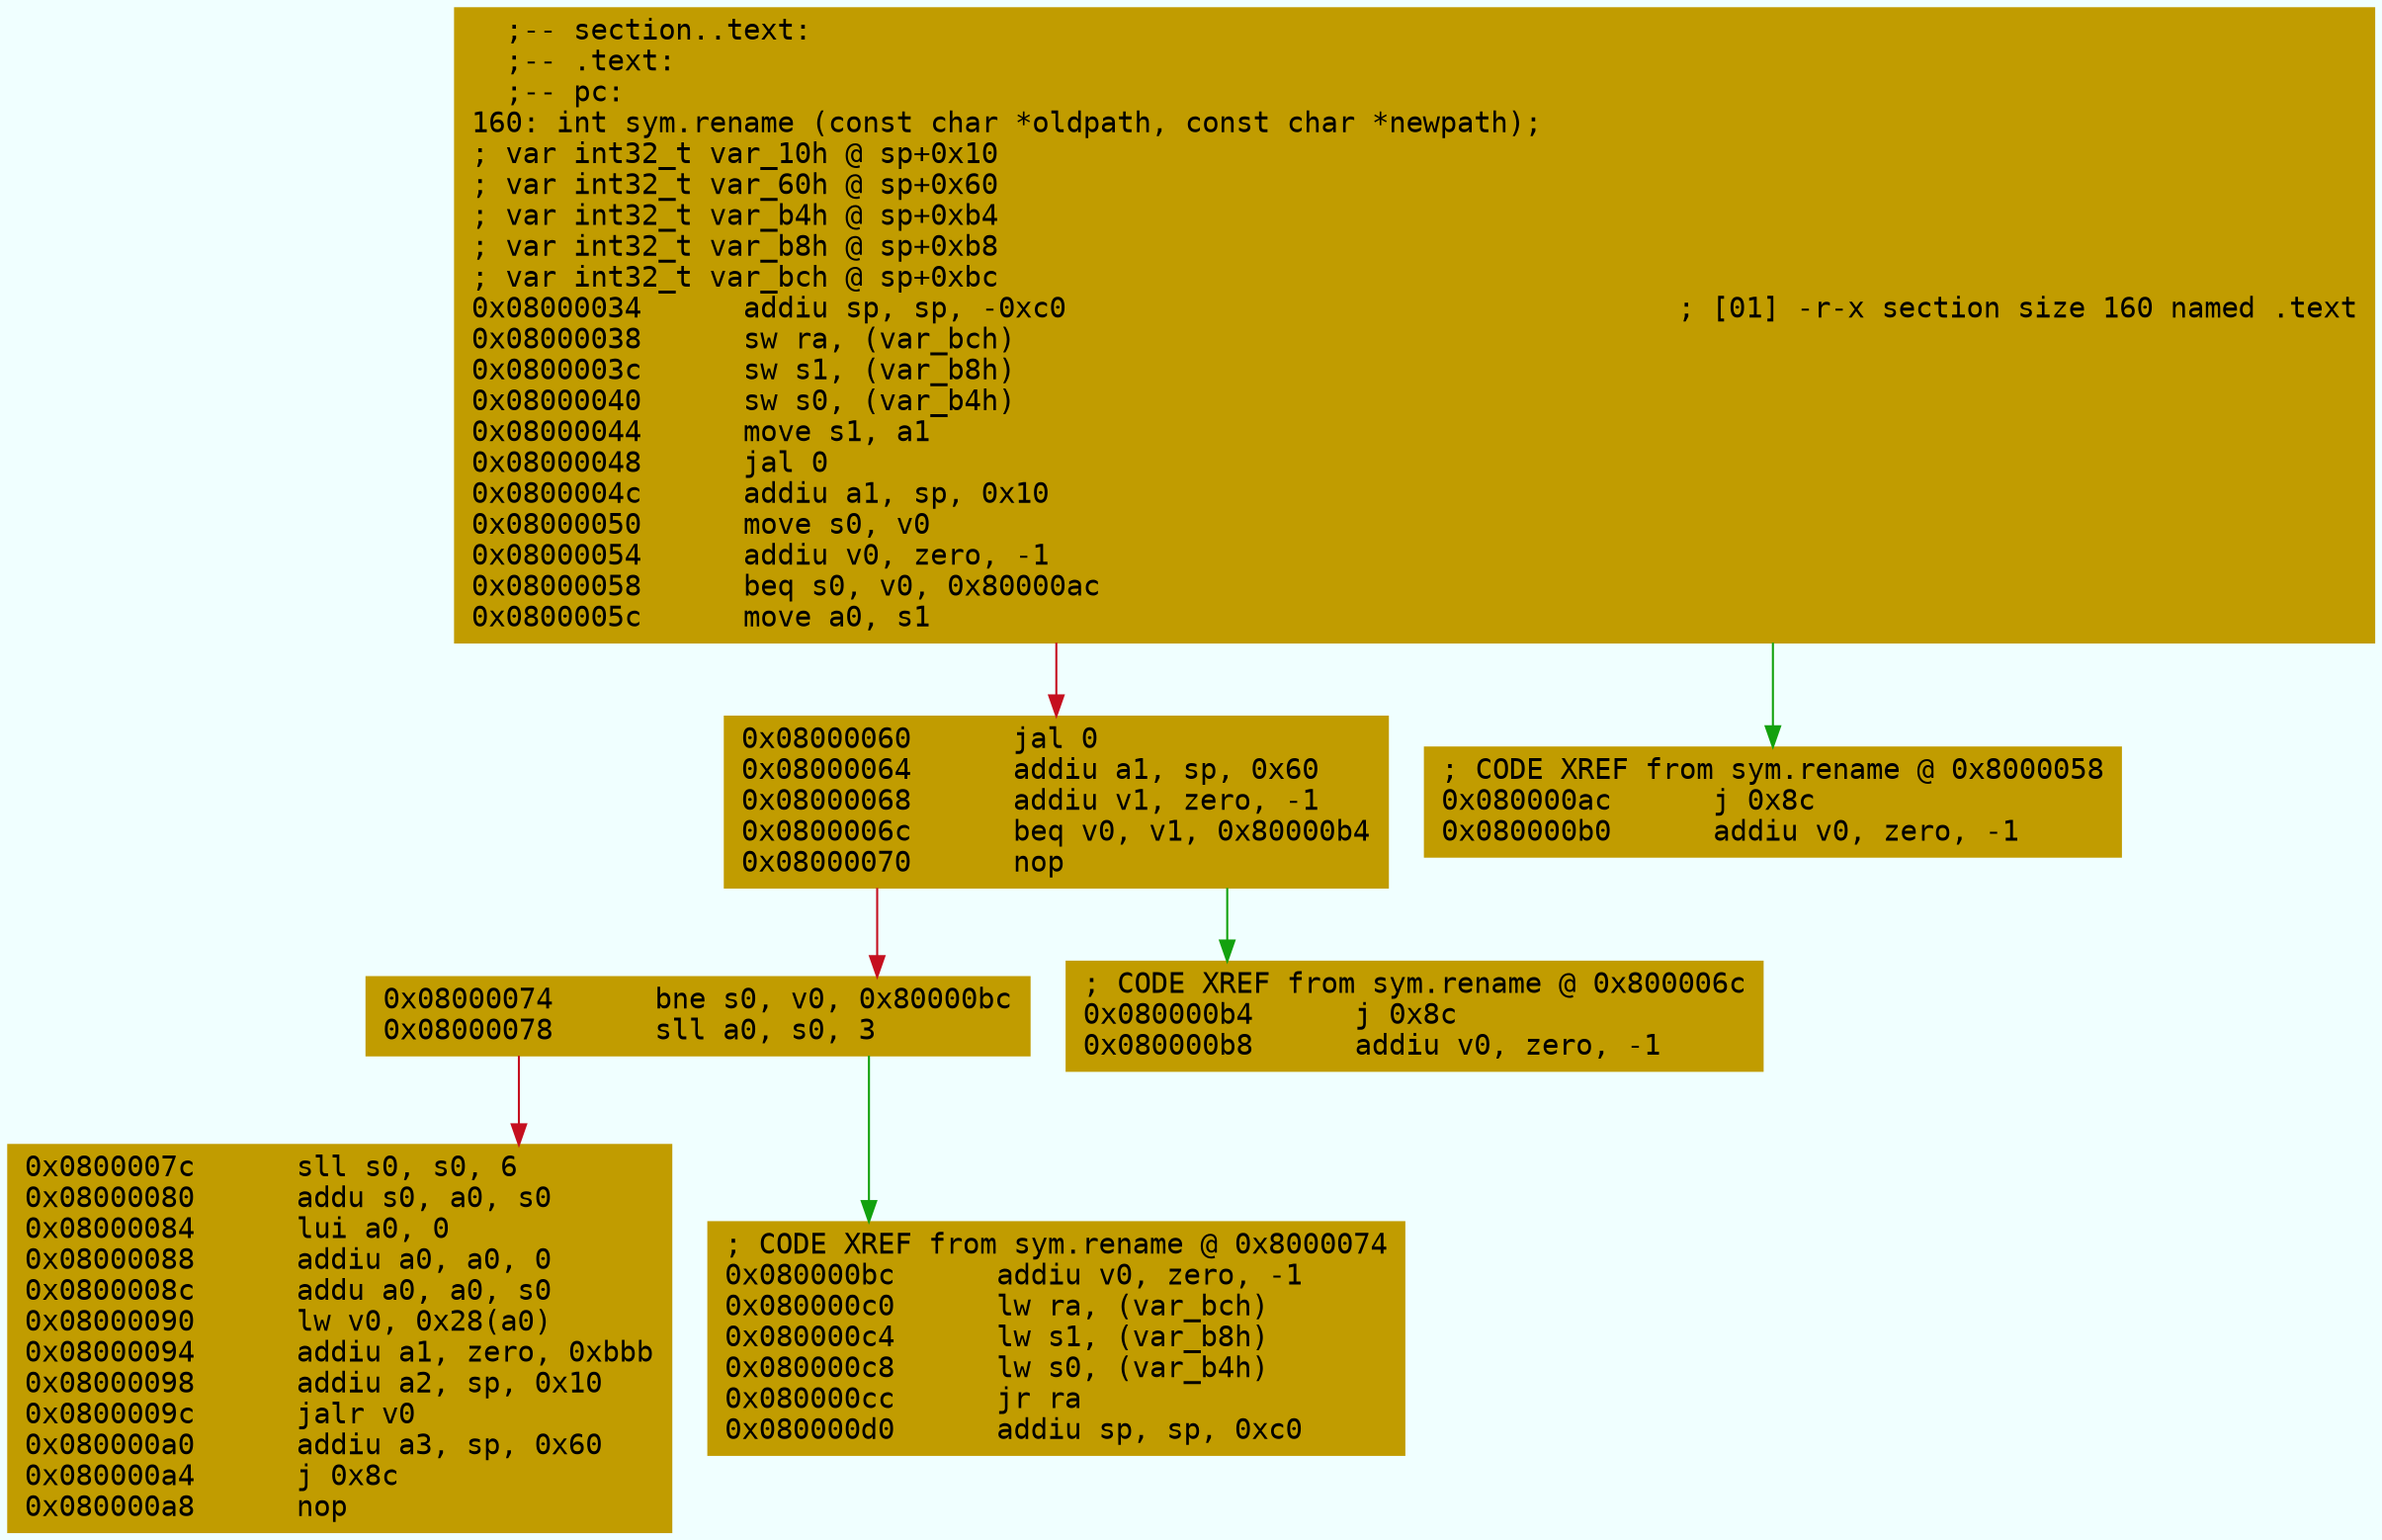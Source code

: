 digraph code {
	graph [bgcolor=azure fontsize=8 fontname="Courier" splines="ortho"];
	node [fillcolor=gray style=filled shape=box];
	edge [arrowhead="normal"];
	"0x08000034" [URL="sym.rename/0x08000034", fillcolor="#c19c00",color="#c19c00", fontname="Courier",label="  ;-- section..text:\l  ;-- .text:\l  ;-- pc:\l160: int sym.rename (const char *oldpath, const char *newpath);\l; var int32_t var_10h @ sp+0x10\l; var int32_t var_60h @ sp+0x60\l; var int32_t var_b4h @ sp+0xb4\l; var int32_t var_b8h @ sp+0xb8\l; var int32_t var_bch @ sp+0xbc\l0x08000034      addiu sp, sp, -0xc0                                    ; [01] -r-x section size 160 named .text\l0x08000038      sw ra, (var_bch)\l0x0800003c      sw s1, (var_b8h)\l0x08000040      sw s0, (var_b4h)\l0x08000044      move s1, a1\l0x08000048      jal 0\l0x0800004c      addiu a1, sp, 0x10\l0x08000050      move s0, v0\l0x08000054      addiu v0, zero, -1\l0x08000058      beq s0, v0, 0x80000ac\l0x0800005c      move a0, s1\l"]
	"0x08000060" [URL="sym.rename/0x08000060", fillcolor="#c19c00",color="#c19c00", fontname="Courier",label="0x08000060      jal 0\l0x08000064      addiu a1, sp, 0x60\l0x08000068      addiu v1, zero, -1\l0x0800006c      beq v0, v1, 0x80000b4\l0x08000070      nop\l"]
	"0x08000074" [URL="sym.rename/0x08000074", fillcolor="#c19c00",color="#c19c00", fontname="Courier",label="0x08000074      bne s0, v0, 0x80000bc\l0x08000078      sll a0, s0, 3\l"]
	"0x0800007c" [URL="sym.rename/0x0800007c", fillcolor="#c19c00",color="#c19c00", fontname="Courier",label="0x0800007c      sll s0, s0, 6\l0x08000080      addu s0, a0, s0\l0x08000084      lui a0, 0\l0x08000088      addiu a0, a0, 0\l0x0800008c      addu a0, a0, s0\l0x08000090      lw v0, 0x28(a0)\l0x08000094      addiu a1, zero, 0xbbb\l0x08000098      addiu a2, sp, 0x10\l0x0800009c      jalr v0\l0x080000a0      addiu a3, sp, 0x60\l0x080000a4      j 0x8c\l0x080000a8      nop\l"]
	"0x080000ac" [URL="sym.rename/0x080000ac", fillcolor="#c19c00",color="#c19c00", fontname="Courier",label="; CODE XREF from sym.rename @ 0x8000058\l0x080000ac      j 0x8c\l0x080000b0      addiu v0, zero, -1\l"]
	"0x080000b4" [URL="sym.rename/0x080000b4", fillcolor="#c19c00",color="#c19c00", fontname="Courier",label="; CODE XREF from sym.rename @ 0x800006c\l0x080000b4      j 0x8c\l0x080000b8      addiu v0, zero, -1\l"]
	"0x080000bc" [URL="sym.rename/0x080000bc", fillcolor="#c19c00",color="#c19c00", fontname="Courier",label="; CODE XREF from sym.rename @ 0x8000074\l0x080000bc      addiu v0, zero, -1\l0x080000c0      lw ra, (var_bch)\l0x080000c4      lw s1, (var_b8h)\l0x080000c8      lw s0, (var_b4h)\l0x080000cc      jr ra\l0x080000d0      addiu sp, sp, 0xc0\l"]
        "0x08000034" -> "0x080000ac" [color="#13a10e"];
        "0x08000034" -> "0x08000060" [color="#c50f1f"];
        "0x08000060" -> "0x080000b4" [color="#13a10e"];
        "0x08000060" -> "0x08000074" [color="#c50f1f"];
        "0x08000074" -> "0x080000bc" [color="#13a10e"];
        "0x08000074" -> "0x0800007c" [color="#c50f1f"];
}
